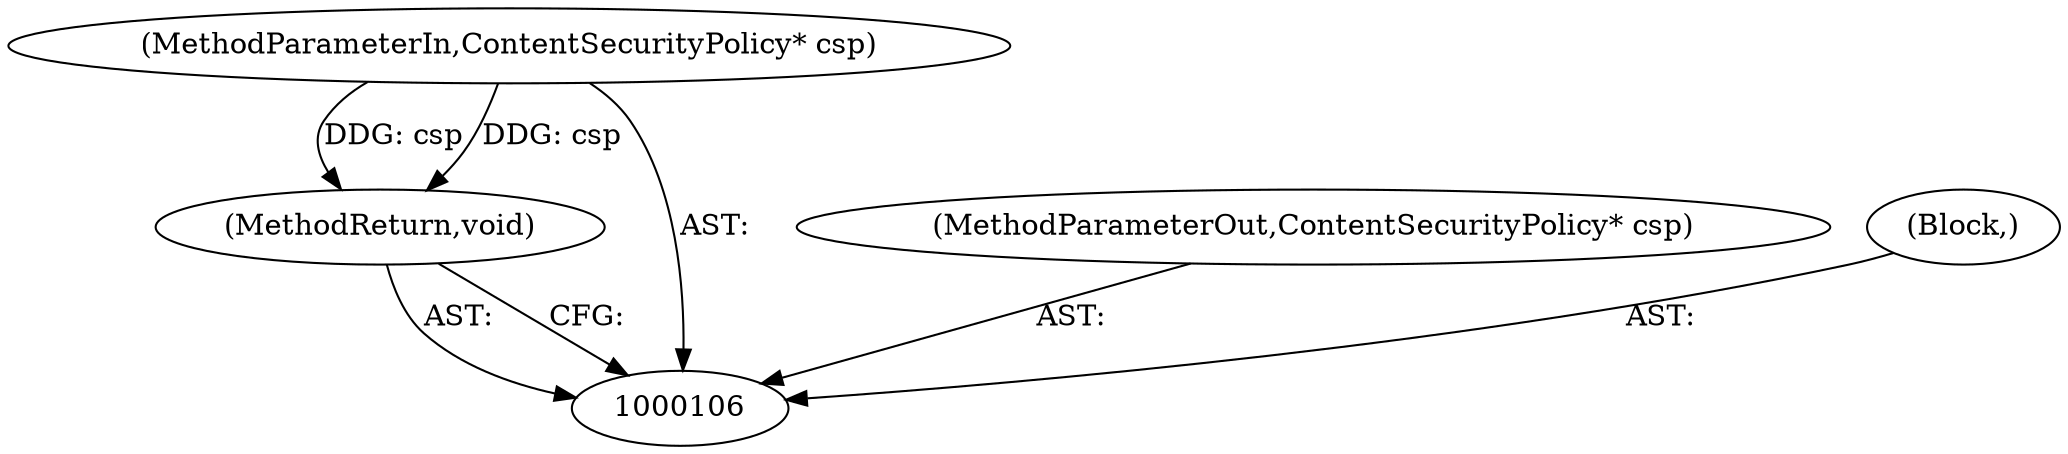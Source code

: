 digraph "0_Chrome_0ab2412a104d2f235d7b9fe19d30ef605a410832" {
"1000109" [label="(MethodReturn,void)"];
"1000107" [label="(MethodParameterIn,ContentSecurityPolicy* csp)"];
"1000113" [label="(MethodParameterOut,ContentSecurityPolicy* csp)"];
"1000108" [label="(Block,)"];
"1000109" -> "1000106"  [label="AST: "];
"1000109" -> "1000106"  [label="CFG: "];
"1000107" -> "1000109"  [label="DDG: csp"];
"1000107" -> "1000106"  [label="AST: "];
"1000107" -> "1000109"  [label="DDG: csp"];
"1000113" -> "1000106"  [label="AST: "];
"1000108" -> "1000106"  [label="AST: "];
}
